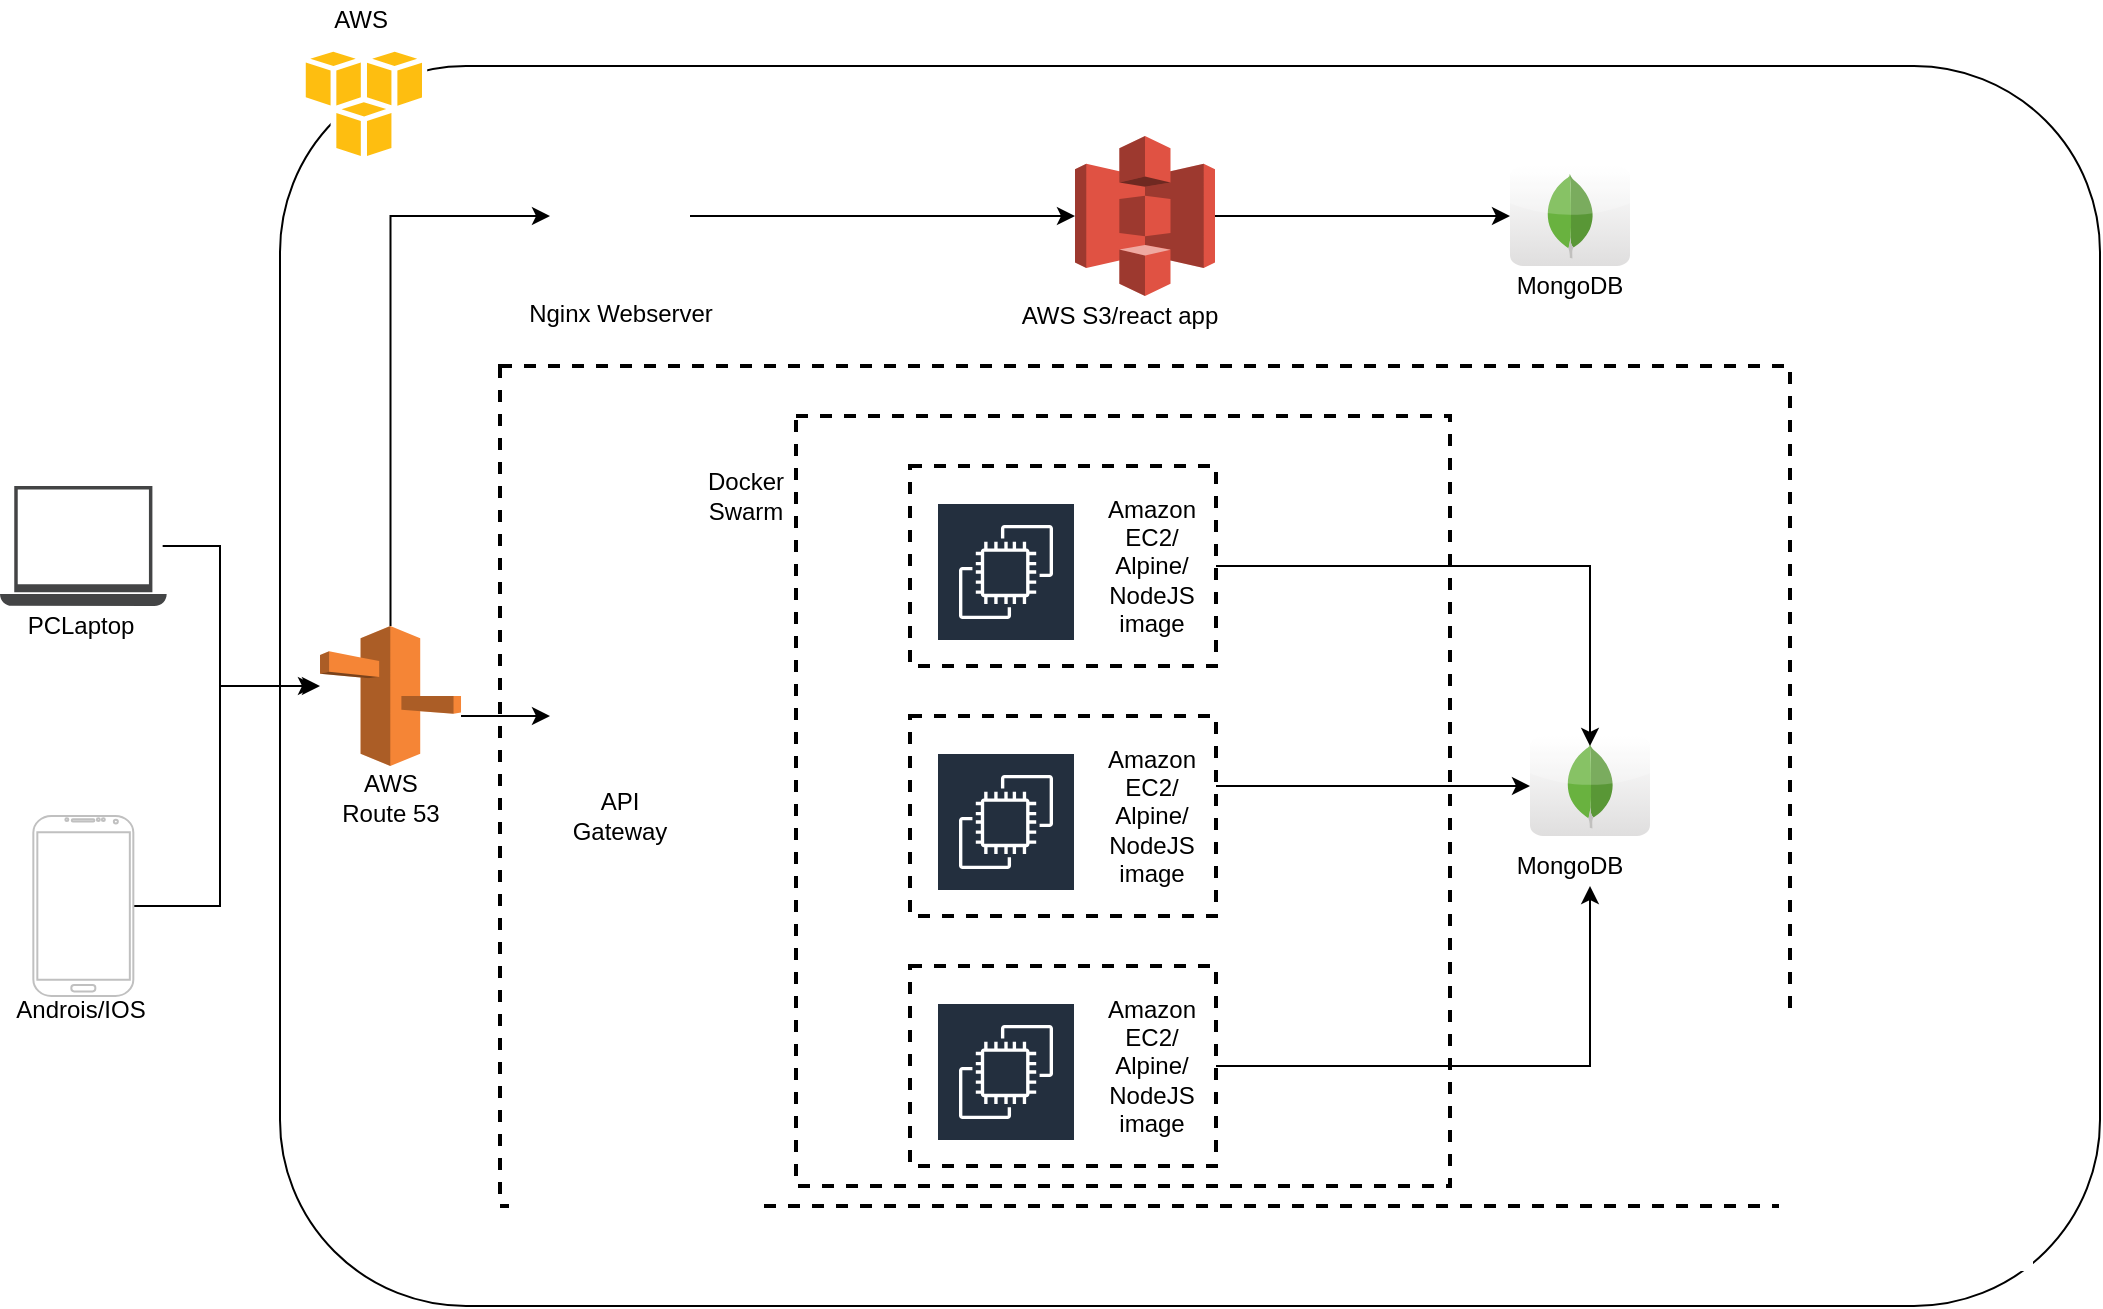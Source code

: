 <mxfile version="14.0.1" type="github">
  <diagram name="Page-1" id="b5b7bab2-c9e2-2cf4-8b2a-24fd1a2a6d21">
    <mxGraphModel dx="922" dy="590" grid="1" gridSize="10" guides="1" tooltips="1" connect="1" arrows="1" fold="1" page="1" pageScale="1" pageWidth="827" pageHeight="1169" background="#ffffff" math="0" shadow="0">
      <root>
        <mxCell id="0" />
        <mxCell id="1" parent="0" />
        <mxCell id="O6NWGgEyvv9Iu5Q87Uup-1" value="" style="rounded=1;whiteSpace=wrap;html=1;" vertex="1" parent="1">
          <mxGeometry x="200" y="150" width="910" height="620" as="geometry" />
        </mxCell>
        <mxCell id="O6NWGgEyvv9Iu5Q87Uup-3" value="" style="dashed=0;outlineConnect=0;html=1;align=center;labelPosition=center;verticalLabelPosition=bottom;verticalAlign=top;shape=mxgraph.weblogos.aws" vertex="1" parent="1">
          <mxGeometry x="210" y="140" width="63.6" height="58.4" as="geometry" />
        </mxCell>
        <mxCell id="O6NWGgEyvv9Iu5Q87Uup-67" style="edgeStyle=orthogonalEdgeStyle;rounded=0;orthogonalLoop=1;jettySize=auto;html=1;" edge="1" parent="1" source="O6NWGgEyvv9Iu5Q87Uup-5">
          <mxGeometry relative="1" as="geometry">
            <mxPoint x="220" y="460" as="targetPoint" />
            <Array as="points">
              <mxPoint x="170" y="570" />
              <mxPoint x="170" y="460" />
            </Array>
          </mxGeometry>
        </mxCell>
        <mxCell id="O6NWGgEyvv9Iu5Q87Uup-5" value="" style="verticalLabelPosition=bottom;verticalAlign=top;html=1;shadow=0;dashed=0;strokeWidth=1;shape=mxgraph.android.phone2;strokeColor=#c0c0c0;" vertex="1" parent="1">
          <mxGeometry x="76.67" y="525" width="50" height="90" as="geometry" />
        </mxCell>
        <mxCell id="O6NWGgEyvv9Iu5Q87Uup-6" value="" style="pointerEvents=1;shadow=0;dashed=0;html=1;strokeColor=none;fillColor=#434445;aspect=fixed;labelPosition=center;verticalLabelPosition=bottom;verticalAlign=top;align=center;outlineConnect=0;shape=mxgraph.vvd.laptop;" vertex="1" parent="1">
          <mxGeometry x="60.0" y="360" width="83.33" height="60" as="geometry" />
        </mxCell>
        <mxCell id="O6NWGgEyvv9Iu5Q87Uup-7" value="" style="outlineConnect=0;dashed=0;verticalLabelPosition=bottom;verticalAlign=top;align=center;html=1;shape=mxgraph.aws3.s3;fillColor=#E05243;gradientColor=none;" vertex="1" parent="1">
          <mxGeometry x="597.5" y="185" width="70" height="80" as="geometry" />
        </mxCell>
        <mxCell id="O6NWGgEyvv9Iu5Q87Uup-29" value="AWS" style="text;html=1;align=center;verticalAlign=middle;resizable=0;points=[];autosize=1;" vertex="1" parent="1">
          <mxGeometry x="220" y="117" width="40" height="20" as="geometry" />
        </mxCell>
        <mxCell id="O6NWGgEyvv9Iu5Q87Uup-60" value="" style="group" vertex="1" connectable="0" parent="1">
          <mxGeometry x="310" y="190" width="645" height="530" as="geometry" />
        </mxCell>
        <mxCell id="O6NWGgEyvv9Iu5Q87Uup-13" value="" style="rounded=0;whiteSpace=wrap;html=1;glass=0;dashed=1;strokeWidth=2;" vertex="1" parent="O6NWGgEyvv9Iu5Q87Uup-60">
          <mxGeometry y="110" width="645" height="420" as="geometry" />
        </mxCell>
        <mxCell id="O6NWGgEyvv9Iu5Q87Uup-2" value="Nginx Webserver" style="shape=image;html=1;verticalAlign=top;verticalLabelPosition=bottom;labelBackgroundColor=#ffffff;imageAspect=0;aspect=fixed;image=https://cdn4.iconfinder.com/data/icons/logos-brands-5/24/nginx-128.png;imageBackground=#ffffff;" vertex="1" parent="O6NWGgEyvv9Iu5Q87Uup-60">
          <mxGeometry x="25" width="70" height="70" as="geometry" />
        </mxCell>
        <mxCell id="O6NWGgEyvv9Iu5Q87Uup-4" value="" style="shape=image;html=1;verticalAlign=top;verticalLabelPosition=bottom;labelBackgroundColor=#ffffff;imageAspect=0;aspect=fixed;image=https://cdn4.iconfinder.com/data/icons/logos-brands-5/24/nginx-128.png" vertex="1" parent="O6NWGgEyvv9Iu5Q87Uup-60">
          <mxGeometry x="25" y="250" width="70" height="70" as="geometry" />
        </mxCell>
        <mxCell id="O6NWGgEyvv9Iu5Q87Uup-8" value="" style="dashed=0;outlineConnect=0;html=1;align=center;labelPosition=center;verticalLabelPosition=bottom;verticalAlign=top;shape=mxgraph.webicons.mongodb;gradientColor=#DFDEDE" vertex="1" parent="O6NWGgEyvv9Iu5Q87Uup-60">
          <mxGeometry x="505" y="10" width="60" height="50" as="geometry" />
        </mxCell>
        <mxCell id="O6NWGgEyvv9Iu5Q87Uup-19" value="MongoDB" style="text;html=1;strokeColor=none;fillColor=none;align=center;verticalAlign=middle;whiteSpace=wrap;rounded=0;glass=0;dashed=1;" vertex="1" parent="O6NWGgEyvv9Iu5Q87Uup-60">
          <mxGeometry x="515" y="60" width="40" height="20" as="geometry" />
        </mxCell>
        <mxCell id="O6NWGgEyvv9Iu5Q87Uup-20" value="AWS S3/react app" style="text;html=1;strokeColor=none;fillColor=none;align=center;verticalAlign=middle;whiteSpace=wrap;rounded=0;glass=0;dashed=1;" vertex="1" parent="O6NWGgEyvv9Iu5Q87Uup-60">
          <mxGeometry x="255" y="75" width="110" height="20" as="geometry" />
        </mxCell>
        <mxCell id="O6NWGgEyvv9Iu5Q87Uup-26" value="API Gateway" style="text;html=1;strokeColor=none;fillColor=none;align=center;verticalAlign=middle;whiteSpace=wrap;rounded=0;glass=0;dashed=1;" vertex="1" parent="O6NWGgEyvv9Iu5Q87Uup-60">
          <mxGeometry x="40" y="325" width="40" height="20" as="geometry" />
        </mxCell>
        <mxCell id="O6NWGgEyvv9Iu5Q87Uup-36" value="" style="group" vertex="1" connectable="0" parent="O6NWGgEyvv9Iu5Q87Uup-60">
          <mxGeometry x="205" y="160" width="340" height="360" as="geometry" />
        </mxCell>
        <mxCell id="O6NWGgEyvv9Iu5Q87Uup-48" value="" style="rounded=0;whiteSpace=wrap;html=1;glass=0;dashed=1;strokeWidth=2;" vertex="1" parent="O6NWGgEyvv9Iu5Q87Uup-36">
          <mxGeometry x="-57" y="-25" width="327" height="385" as="geometry" />
        </mxCell>
        <mxCell id="O6NWGgEyvv9Iu5Q87Uup-30" value="" style="rounded=0;whiteSpace=wrap;html=1;glass=0;dashed=1;strokeWidth=2;" vertex="1" parent="O6NWGgEyvv9Iu5Q87Uup-36">
          <mxGeometry width="153" height="100" as="geometry" />
        </mxCell>
        <mxCell id="O6NWGgEyvv9Iu5Q87Uup-32" value="" style="outlineConnect=0;fontColor=#232F3E;gradientColor=none;strokeColor=#ffffff;fillColor=#232F3E;dashed=0;verticalLabelPosition=middle;verticalAlign=bottom;align=center;html=1;whiteSpace=wrap;fontSize=10;fontStyle=1;spacing=3;shape=mxgraph.aws4.productIcon;prIcon=mxgraph.aws4.ec2;rounded=0;glass=0;" vertex="1" parent="O6NWGgEyvv9Iu5Q87Uup-36">
          <mxGeometry x="13" y="18" width="70" height="61" as="geometry" />
        </mxCell>
        <mxCell id="O6NWGgEyvv9Iu5Q87Uup-35" value="Amazon EC2/ Alpine/ NodeJS image" style="text;html=1;strokeColor=none;fillColor=none;align=center;verticalAlign=middle;whiteSpace=wrap;rounded=0;glass=0;dashed=1;" vertex="1" parent="O6NWGgEyvv9Iu5Q87Uup-36">
          <mxGeometry x="100.5" y="40" width="40" height="20" as="geometry" />
        </mxCell>
        <mxCell id="O6NWGgEyvv9Iu5Q87Uup-33" value="" style="shape=image;html=1;verticalAlign=top;verticalLabelPosition=bottom;labelBackgroundColor=#ffffff;imageAspect=0;aspect=fixed;image=https://cdn4.iconfinder.com/data/icons/logos-and-brands/512/97_Docker_logo_logos-128.png;rounded=0;glass=0;dashed=1;strokeWidth=2;" vertex="1" parent="O6NWGgEyvv9Iu5Q87Uup-36">
          <mxGeometry x="-20" y="-25" width="48" height="48" as="geometry" />
        </mxCell>
        <mxCell id="O6NWGgEyvv9Iu5Q87Uup-50" value="" style="shape=image;verticalLabelPosition=bottom;labelBackgroundColor=#ffffff;verticalAlign=top;aspect=fixed;imageAspect=0;image=https://d1q6f0aelx0por.cloudfront.net/product-logos/library-swarm-logo.png;" vertex="1" parent="O6NWGgEyvv9Iu5Q87Uup-36">
          <mxGeometry x="-90" y="-45" width="55" height="55" as="geometry" />
        </mxCell>
        <mxCell id="O6NWGgEyvv9Iu5Q87Uup-37" value="" style="group" vertex="1" connectable="0" parent="O6NWGgEyvv9Iu5Q87Uup-60">
          <mxGeometry x="205" y="285" width="153" height="100" as="geometry" />
        </mxCell>
        <mxCell id="O6NWGgEyvv9Iu5Q87Uup-38" value="" style="rounded=0;whiteSpace=wrap;html=1;glass=0;dashed=1;strokeWidth=2;" vertex="1" parent="O6NWGgEyvv9Iu5Q87Uup-37">
          <mxGeometry width="153" height="100" as="geometry" />
        </mxCell>
        <mxCell id="O6NWGgEyvv9Iu5Q87Uup-39" value="" style="outlineConnect=0;fontColor=#232F3E;gradientColor=none;strokeColor=#ffffff;fillColor=#232F3E;dashed=0;verticalLabelPosition=middle;verticalAlign=bottom;align=center;html=1;whiteSpace=wrap;fontSize=10;fontStyle=1;spacing=3;shape=mxgraph.aws4.productIcon;prIcon=mxgraph.aws4.ec2;rounded=0;glass=0;" vertex="1" parent="O6NWGgEyvv9Iu5Q87Uup-37">
          <mxGeometry x="13" y="18" width="70" height="61" as="geometry" />
        </mxCell>
        <mxCell id="O6NWGgEyvv9Iu5Q87Uup-40" value="Amazon EC2/ Alpine/ NodeJS image" style="text;html=1;strokeColor=none;fillColor=none;align=center;verticalAlign=middle;whiteSpace=wrap;rounded=0;glass=0;dashed=1;" vertex="1" parent="O6NWGgEyvv9Iu5Q87Uup-37">
          <mxGeometry x="100.5" y="40" width="40" height="20" as="geometry" />
        </mxCell>
        <mxCell id="O6NWGgEyvv9Iu5Q87Uup-46" value="" style="shape=image;html=1;verticalAlign=top;verticalLabelPosition=bottom;labelBackgroundColor=#ffffff;imageAspect=0;aspect=fixed;image=https://cdn4.iconfinder.com/data/icons/logos-and-brands/512/97_Docker_logo_logos-128.png;rounded=0;glass=0;dashed=1;strokeWidth=2;" vertex="1" parent="O6NWGgEyvv9Iu5Q87Uup-37">
          <mxGeometry x="-20" y="-30" width="48" height="48" as="geometry" />
        </mxCell>
        <mxCell id="O6NWGgEyvv9Iu5Q87Uup-41" value="" style="group" vertex="1" connectable="0" parent="O6NWGgEyvv9Iu5Q87Uup-60">
          <mxGeometry x="205" y="410" width="153" height="100" as="geometry" />
        </mxCell>
        <mxCell id="O6NWGgEyvv9Iu5Q87Uup-42" value="" style="rounded=0;whiteSpace=wrap;html=1;glass=0;dashed=1;strokeWidth=2;" vertex="1" parent="O6NWGgEyvv9Iu5Q87Uup-41">
          <mxGeometry width="153" height="100" as="geometry" />
        </mxCell>
        <mxCell id="O6NWGgEyvv9Iu5Q87Uup-43" value="" style="outlineConnect=0;fontColor=#232F3E;gradientColor=none;strokeColor=#ffffff;fillColor=#232F3E;dashed=0;verticalLabelPosition=middle;verticalAlign=bottom;align=center;html=1;whiteSpace=wrap;fontSize=10;fontStyle=1;spacing=3;shape=mxgraph.aws4.productIcon;prIcon=mxgraph.aws4.ec2;rounded=0;glass=0;" vertex="1" parent="O6NWGgEyvv9Iu5Q87Uup-41">
          <mxGeometry x="13" y="18" width="70" height="61" as="geometry" />
        </mxCell>
        <mxCell id="O6NWGgEyvv9Iu5Q87Uup-44" value="Amazon EC2/ Alpine/ NodeJS image" style="text;html=1;strokeColor=none;fillColor=none;align=center;verticalAlign=middle;whiteSpace=wrap;rounded=0;glass=0;dashed=1;" vertex="1" parent="O6NWGgEyvv9Iu5Q87Uup-41">
          <mxGeometry x="100.5" y="40" width="40" height="20" as="geometry" />
        </mxCell>
        <mxCell id="O6NWGgEyvv9Iu5Q87Uup-47" value="" style="shape=image;html=1;verticalAlign=top;verticalLabelPosition=bottom;labelBackgroundColor=#ffffff;imageAspect=0;aspect=fixed;image=https://cdn4.iconfinder.com/data/icons/logos-and-brands/512/97_Docker_logo_logos-128.png;rounded=0;glass=0;dashed=1;strokeWidth=2;" vertex="1" parent="O6NWGgEyvv9Iu5Q87Uup-60">
          <mxGeometry x="185" y="385" width="48" height="48" as="geometry" />
        </mxCell>
        <mxCell id="O6NWGgEyvv9Iu5Q87Uup-51" value="Docker Swarm" style="text;html=1;strokeColor=none;fillColor=none;align=center;verticalAlign=middle;whiteSpace=wrap;rounded=0;glass=0;dashed=1;" vertex="1" parent="O6NWGgEyvv9Iu5Q87Uup-60">
          <mxGeometry x="103" y="165" width="40" height="20" as="geometry" />
        </mxCell>
        <mxCell id="O6NWGgEyvv9Iu5Q87Uup-53" value="" style="dashed=0;outlineConnect=0;html=1;align=center;labelPosition=center;verticalLabelPosition=bottom;verticalAlign=top;shape=mxgraph.webicons.mongodb;gradientColor=#DFDEDE" vertex="1" parent="O6NWGgEyvv9Iu5Q87Uup-60">
          <mxGeometry x="515" y="295" width="60" height="50" as="geometry" />
        </mxCell>
        <mxCell id="O6NWGgEyvv9Iu5Q87Uup-54" style="edgeStyle=orthogonalEdgeStyle;rounded=0;orthogonalLoop=1;jettySize=auto;html=1;exitX=1;exitY=0.5;exitDx=0;exitDy=0;" edge="1" parent="O6NWGgEyvv9Iu5Q87Uup-60" source="O6NWGgEyvv9Iu5Q87Uup-30">
          <mxGeometry relative="1" as="geometry">
            <mxPoint x="365" y="210" as="sourcePoint" />
            <mxPoint x="545" y="300" as="targetPoint" />
            <Array as="points">
              <mxPoint x="545" y="210" />
              <mxPoint x="545" y="300" />
            </Array>
          </mxGeometry>
        </mxCell>
        <mxCell id="O6NWGgEyvv9Iu5Q87Uup-56" style="edgeStyle=orthogonalEdgeStyle;rounded=0;orthogonalLoop=1;jettySize=auto;html=1;" edge="1" parent="O6NWGgEyvv9Iu5Q87Uup-60" source="O6NWGgEyvv9Iu5Q87Uup-38" target="O6NWGgEyvv9Iu5Q87Uup-53">
          <mxGeometry relative="1" as="geometry">
            <Array as="points">
              <mxPoint x="395" y="320" />
              <mxPoint x="395" y="320" />
            </Array>
          </mxGeometry>
        </mxCell>
        <mxCell id="O6NWGgEyvv9Iu5Q87Uup-58" style="edgeStyle=orthogonalEdgeStyle;rounded=0;orthogonalLoop=1;jettySize=auto;html=1;" edge="1" parent="O6NWGgEyvv9Iu5Q87Uup-60" source="O6NWGgEyvv9Iu5Q87Uup-42" target="O6NWGgEyvv9Iu5Q87Uup-59">
          <mxGeometry relative="1" as="geometry">
            <mxPoint x="535" y="360" as="targetPoint" />
            <Array as="points">
              <mxPoint x="545" y="460" />
            </Array>
          </mxGeometry>
        </mxCell>
        <mxCell id="O6NWGgEyvv9Iu5Q87Uup-59" value="MongoDB" style="text;html=1;strokeColor=none;fillColor=none;align=center;verticalAlign=middle;whiteSpace=wrap;rounded=0;" vertex="1" parent="O6NWGgEyvv9Iu5Q87Uup-60">
          <mxGeometry x="515.0" y="350" width="40" height="20" as="geometry" />
        </mxCell>
        <mxCell id="O6NWGgEyvv9Iu5Q87Uup-17" style="edgeStyle=orthogonalEdgeStyle;rounded=0;orthogonalLoop=1;jettySize=auto;html=1;entryX=0;entryY=0.5;entryDx=0;entryDy=0;entryPerimeter=0;" edge="1" parent="1" source="O6NWGgEyvv9Iu5Q87Uup-2" target="O6NWGgEyvv9Iu5Q87Uup-7">
          <mxGeometry relative="1" as="geometry" />
        </mxCell>
        <mxCell id="O6NWGgEyvv9Iu5Q87Uup-18" style="edgeStyle=orthogonalEdgeStyle;rounded=0;orthogonalLoop=1;jettySize=auto;html=1;" edge="1" parent="1" source="O6NWGgEyvv9Iu5Q87Uup-7" target="O6NWGgEyvv9Iu5Q87Uup-8">
          <mxGeometry relative="1" as="geometry" />
        </mxCell>
        <mxCell id="O6NWGgEyvv9Iu5Q87Uup-62" value="PCLaptop" style="text;html=1;align=center;verticalAlign=middle;resizable=0;points=[];autosize=1;" vertex="1" parent="1">
          <mxGeometry x="65" y="420" width="70" height="20" as="geometry" />
        </mxCell>
        <mxCell id="O6NWGgEyvv9Iu5Q87Uup-63" value="Androis/IOS" style="text;html=1;align=center;verticalAlign=middle;resizable=0;points=[];autosize=1;" vertex="1" parent="1">
          <mxGeometry x="60" y="612" width="80" height="20" as="geometry" />
        </mxCell>
        <mxCell id="O6NWGgEyvv9Iu5Q87Uup-66" style="edgeStyle=orthogonalEdgeStyle;rounded=0;orthogonalLoop=1;jettySize=auto;html=1;" edge="1" parent="1">
          <mxGeometry relative="1" as="geometry">
            <mxPoint x="141.33" y="390.0" as="sourcePoint" />
            <mxPoint x="218" y="460" as="targetPoint" />
            <Array as="points">
              <mxPoint x="170" y="390" />
              <mxPoint x="170" y="460" />
            </Array>
          </mxGeometry>
        </mxCell>
        <mxCell id="O6NWGgEyvv9Iu5Q87Uup-71" style="edgeStyle=orthogonalEdgeStyle;rounded=0;orthogonalLoop=1;jettySize=auto;html=1;entryX=0;entryY=0.5;entryDx=0;entryDy=0;" edge="1" parent="1" source="O6NWGgEyvv9Iu5Q87Uup-69" target="O6NWGgEyvv9Iu5Q87Uup-2">
          <mxGeometry relative="1" as="geometry">
            <Array as="points">
              <mxPoint x="255" y="225" />
            </Array>
          </mxGeometry>
        </mxCell>
        <mxCell id="O6NWGgEyvv9Iu5Q87Uup-72" style="edgeStyle=orthogonalEdgeStyle;rounded=0;orthogonalLoop=1;jettySize=auto;html=1;" edge="1" parent="1" source="O6NWGgEyvv9Iu5Q87Uup-69" target="O6NWGgEyvv9Iu5Q87Uup-4">
          <mxGeometry relative="1" as="geometry">
            <Array as="points">
              <mxPoint x="310" y="475" />
              <mxPoint x="310" y="475" />
            </Array>
          </mxGeometry>
        </mxCell>
        <mxCell id="O6NWGgEyvv9Iu5Q87Uup-69" value="" style="outlineConnect=0;dashed=0;verticalLabelPosition=bottom;verticalAlign=top;align=center;html=1;shape=mxgraph.aws3.route_53;fillColor=#F58536;gradientColor=none;rounded=0;glass=0;strokeWidth=2;" vertex="1" parent="1">
          <mxGeometry x="220.01" y="430" width="70.5" height="70" as="geometry" />
        </mxCell>
        <mxCell id="O6NWGgEyvv9Iu5Q87Uup-70" value="AWS Route 53" style="text;html=1;strokeColor=none;fillColor=none;align=center;verticalAlign=middle;whiteSpace=wrap;rounded=0;glass=0;dashed=1;" vertex="1" parent="1">
          <mxGeometry x="227.88" y="505.5" width="54.75" height="20" as="geometry" />
        </mxCell>
      </root>
    </mxGraphModel>
  </diagram>
</mxfile>

